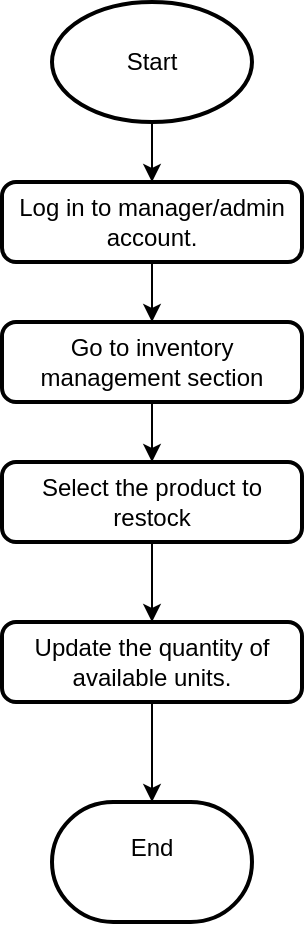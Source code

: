 <mxfile version="24.7.17">
  <diagram name="Page-1" id="RLWBDrWyhWVHP3c7FfHK">
    <mxGraphModel dx="1242" dy="855" grid="1" gridSize="10" guides="1" tooltips="1" connect="1" arrows="1" fold="1" page="1" pageScale="1" pageWidth="850" pageHeight="1100" math="0" shadow="0">
      <root>
        <mxCell id="0" />
        <mxCell id="1" parent="0" />
        <mxCell id="wZRpSqvPo0wCLBizJin9-8" style="edgeStyle=orthogonalEdgeStyle;rounded=0;orthogonalLoop=1;jettySize=auto;html=1;exitX=0.5;exitY=1;exitDx=0;exitDy=0;exitPerimeter=0;entryX=0.5;entryY=0;entryDx=0;entryDy=0;" edge="1" parent="1" source="wZRpSqvPo0wCLBizJin9-1" target="wZRpSqvPo0wCLBizJin9-2">
          <mxGeometry relative="1" as="geometry" />
        </mxCell>
        <mxCell id="wZRpSqvPo0wCLBizJin9-1" value="Start" style="strokeWidth=2;html=1;shape=mxgraph.flowchart.start_1;whiteSpace=wrap;" vertex="1" parent="1">
          <mxGeometry x="350" y="40" width="100" height="60" as="geometry" />
        </mxCell>
        <mxCell id="wZRpSqvPo0wCLBizJin9-9" style="edgeStyle=orthogonalEdgeStyle;rounded=0;orthogonalLoop=1;jettySize=auto;html=1;exitX=0.5;exitY=1;exitDx=0;exitDy=0;entryX=0.5;entryY=0;entryDx=0;entryDy=0;" edge="1" parent="1" source="wZRpSqvPo0wCLBizJin9-2" target="wZRpSqvPo0wCLBizJin9-4">
          <mxGeometry relative="1" as="geometry" />
        </mxCell>
        <mxCell id="wZRpSqvPo0wCLBizJin9-2" value="Log in to manager/admin account." style="rounded=1;whiteSpace=wrap;html=1;absoluteArcSize=1;arcSize=14;strokeWidth=2;" vertex="1" parent="1">
          <mxGeometry x="325" y="130" width="150" height="40" as="geometry" />
        </mxCell>
        <mxCell id="wZRpSqvPo0wCLBizJin9-10" style="edgeStyle=orthogonalEdgeStyle;rounded=0;orthogonalLoop=1;jettySize=auto;html=1;exitX=0.5;exitY=1;exitDx=0;exitDy=0;" edge="1" parent="1" source="wZRpSqvPo0wCLBizJin9-4" target="wZRpSqvPo0wCLBizJin9-5">
          <mxGeometry relative="1" as="geometry" />
        </mxCell>
        <mxCell id="wZRpSqvPo0wCLBizJin9-4" value="Go to inventory management section" style="rounded=1;whiteSpace=wrap;html=1;absoluteArcSize=1;arcSize=14;strokeWidth=2;" vertex="1" parent="1">
          <mxGeometry x="325" y="200" width="150" height="40" as="geometry" />
        </mxCell>
        <mxCell id="wZRpSqvPo0wCLBizJin9-11" style="edgeStyle=orthogonalEdgeStyle;rounded=0;orthogonalLoop=1;jettySize=auto;html=1;exitX=0.5;exitY=1;exitDx=0;exitDy=0;entryX=0.5;entryY=0;entryDx=0;entryDy=0;" edge="1" parent="1" source="wZRpSqvPo0wCLBizJin9-5" target="wZRpSqvPo0wCLBizJin9-6">
          <mxGeometry relative="1" as="geometry" />
        </mxCell>
        <mxCell id="wZRpSqvPo0wCLBizJin9-5" value="Select the product to restock" style="rounded=1;whiteSpace=wrap;html=1;absoluteArcSize=1;arcSize=14;strokeWidth=2;" vertex="1" parent="1">
          <mxGeometry x="325" y="270" width="150" height="40" as="geometry" />
        </mxCell>
        <mxCell id="wZRpSqvPo0wCLBizJin9-12" style="edgeStyle=orthogonalEdgeStyle;rounded=0;orthogonalLoop=1;jettySize=auto;html=1;exitX=0.5;exitY=1;exitDx=0;exitDy=0;" edge="1" parent="1" source="wZRpSqvPo0wCLBizJin9-6" target="wZRpSqvPo0wCLBizJin9-7">
          <mxGeometry relative="1" as="geometry" />
        </mxCell>
        <mxCell id="wZRpSqvPo0wCLBizJin9-6" value="Update the quantity of available units." style="rounded=1;whiteSpace=wrap;html=1;absoluteArcSize=1;arcSize=14;strokeWidth=2;" vertex="1" parent="1">
          <mxGeometry x="325" y="350" width="150" height="40" as="geometry" />
        </mxCell>
        <mxCell id="wZRpSqvPo0wCLBizJin9-7" value="End&lt;div&gt;&lt;br&gt;&lt;/div&gt;" style="strokeWidth=2;html=1;shape=mxgraph.flowchart.terminator;whiteSpace=wrap;" vertex="1" parent="1">
          <mxGeometry x="350" y="440" width="100" height="60" as="geometry" />
        </mxCell>
      </root>
    </mxGraphModel>
  </diagram>
</mxfile>
